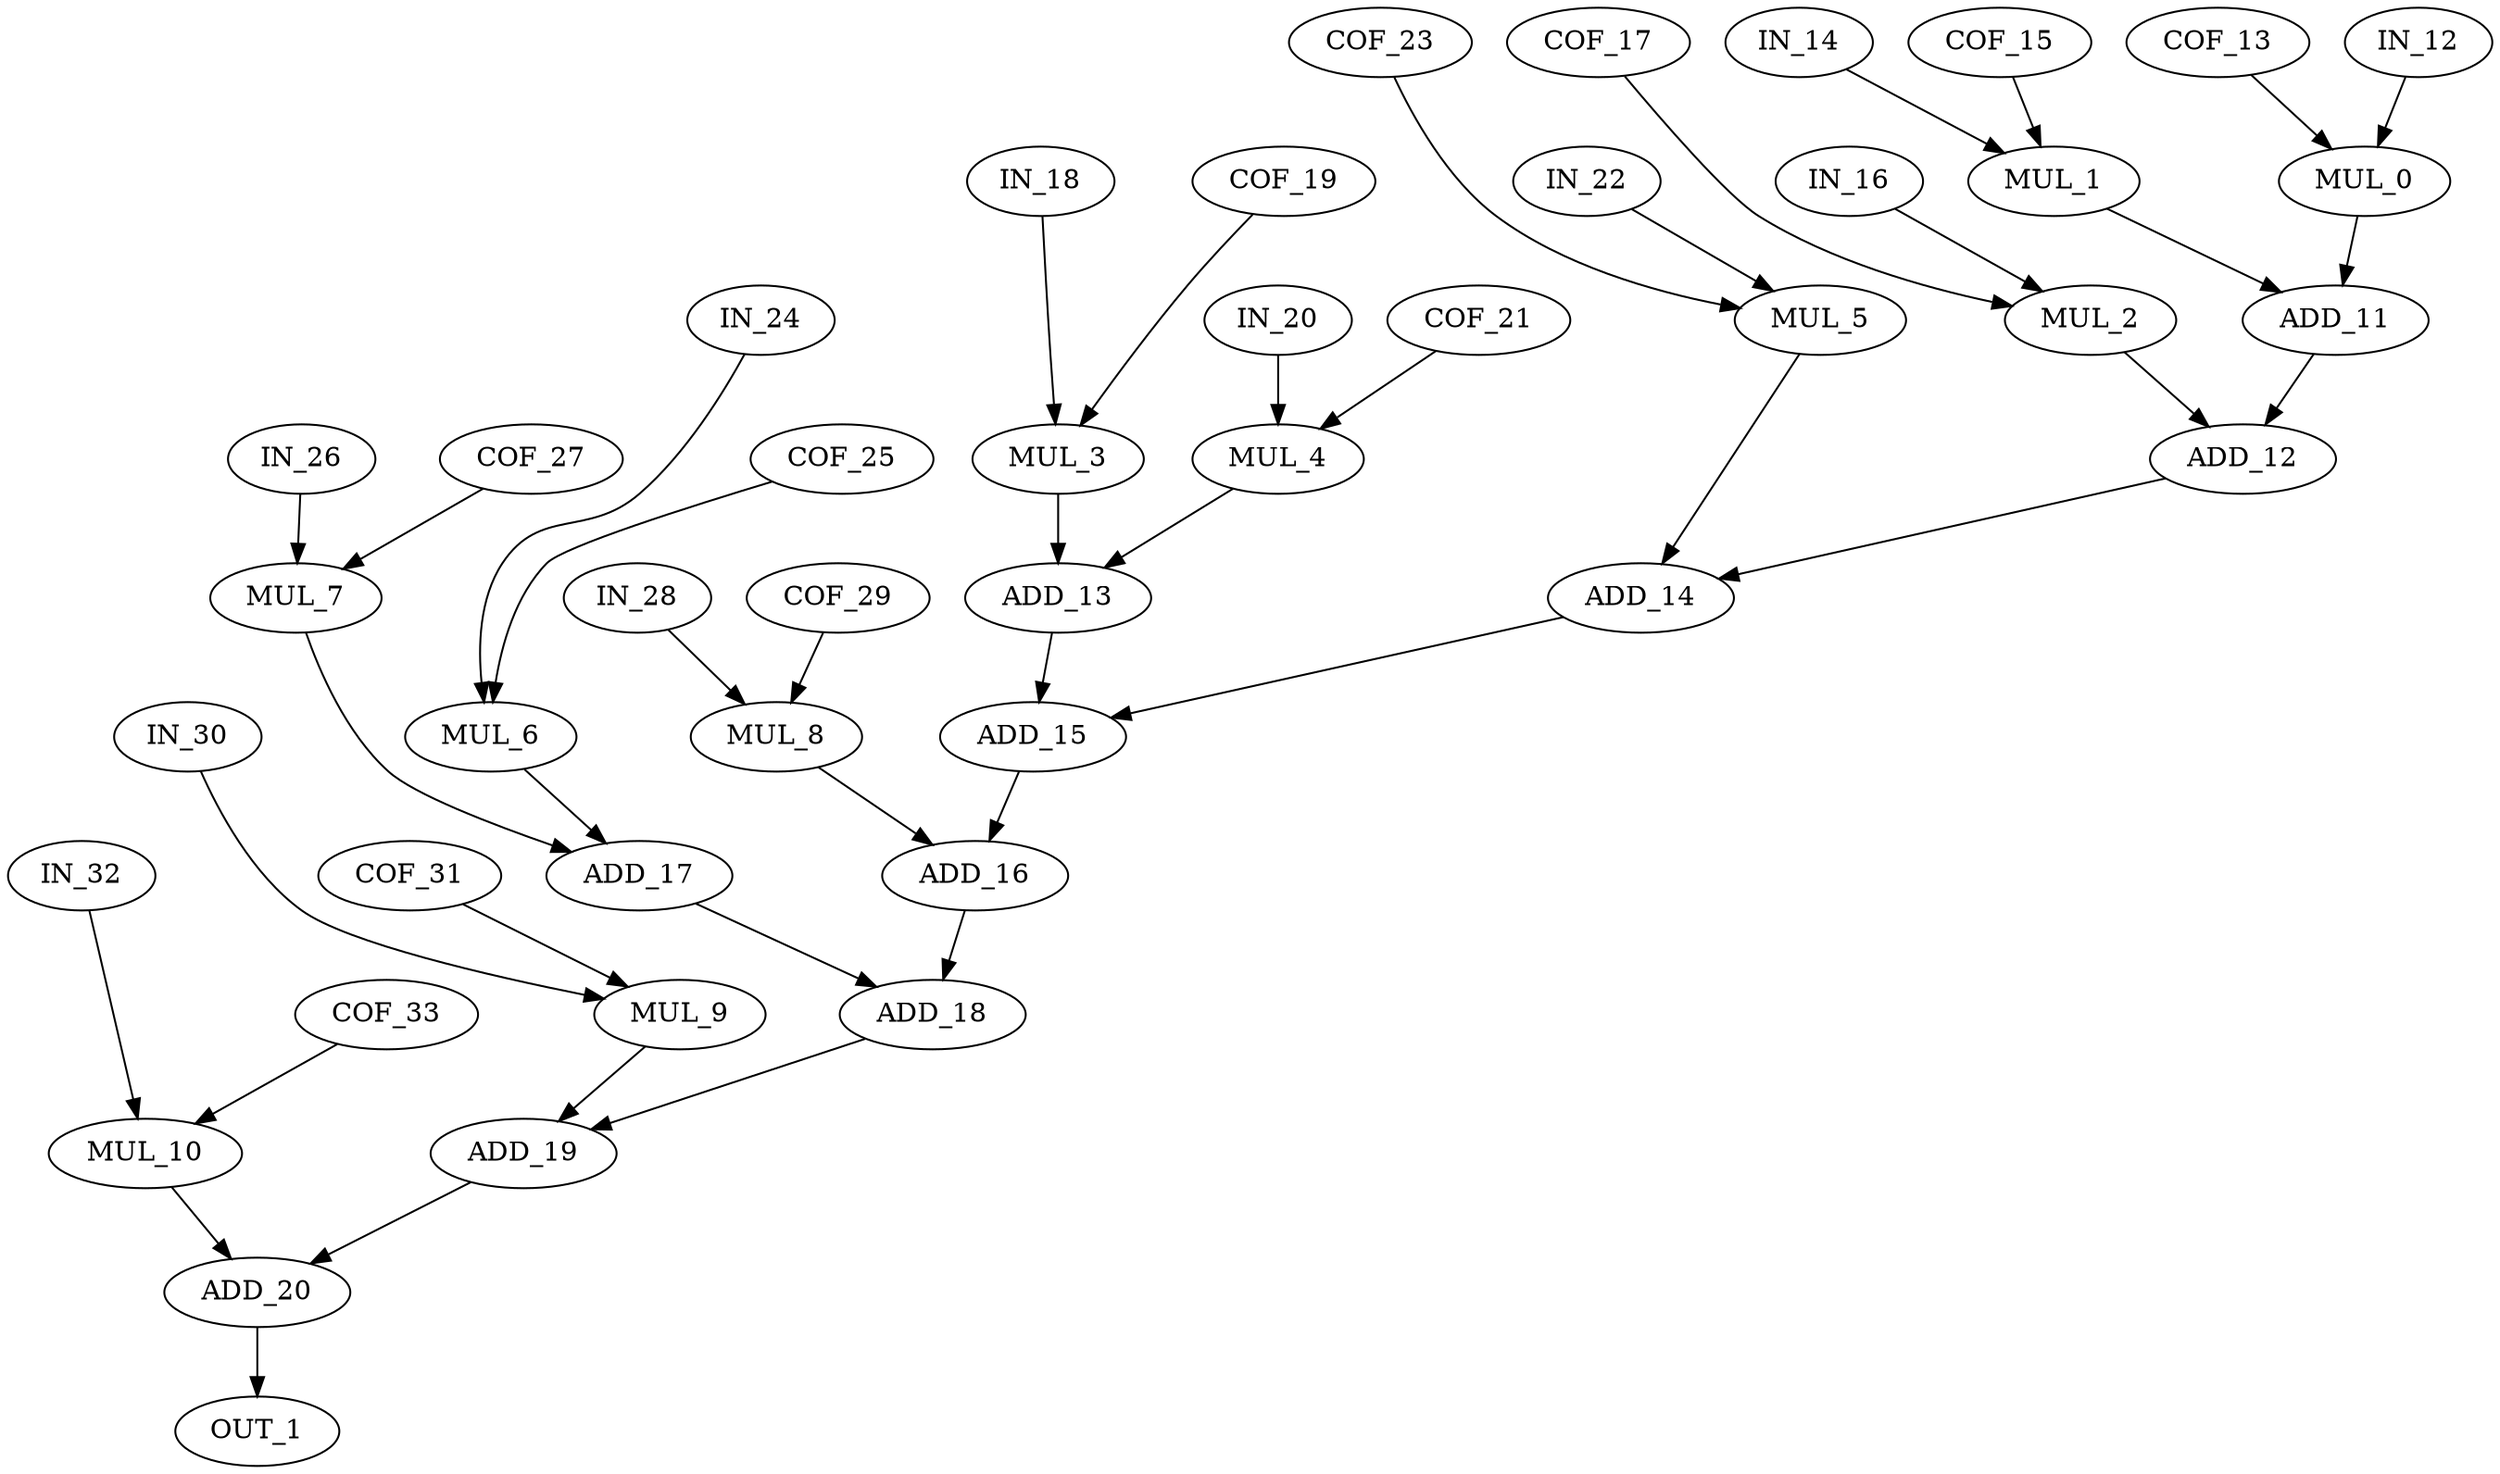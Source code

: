 digraph G {
    ADD_11;
    ADD_12;
    MUL_8;
    ADD_16;
    IN_32;
    MUL_10;
    MUL_7;
    ADD_17;
    IN_26;
    IN_28;
    ADD_18;
    IN_18;
    MUL_3;
    COF_23;
    MUL_5;
    MUL_4;
    ADD_13;
    ADD_15;
    ADD_20;
    COF_27;
    COF_17;
    MUL_2;
    MUL_1;
    IN_24;
    MUL_6;
    COF_13;
    MUL_0;
    IN_30;
    MUL_9;
    COF_33;
    ADD_14;
    ADD_19;
    IN_20;
    COF_25;
    IN_14;
    COF_21;
    OUT_1;
    IN_22;
    IN_16;
    COF_29;
    COF_31;
    COF_15;
    COF_19;
    IN_12;
    ADD_11 -> ADD_12 [weight=0];
    ADD_12 -> ADD_14 [weight=0];
    MUL_8 -> ADD_16 [weight=0];
    ADD_16 -> ADD_18 [weight=0];
    IN_32 -> MUL_10 [weight=0];
    MUL_10 -> ADD_20 [weight=0];
    MUL_7 -> ADD_17 [weight=0];
    ADD_17 -> ADD_18 [weight=0];
    IN_26 -> MUL_7 [weight=0];
    IN_28 -> MUL_8 [weight=0];
    ADD_18 -> ADD_19 [weight=0];
    IN_18 -> MUL_3 [weight=0];
    MUL_3 -> ADD_13 [weight=1];
    COF_23 -> MUL_5 [weight=0];
    MUL_5 -> ADD_14 [weight=0];
    MUL_4 -> ADD_13 [weight=0];
    ADD_13 -> ADD_15 [weight=0];
    ADD_15 -> ADD_16 [weight=0];
    ADD_20 -> OUT_1 [weight=0];
    COF_27 -> MUL_7 [weight=0];
    COF_17 -> MUL_2 [weight=0];
    MUL_2 -> ADD_12 [weight=0];
    MUL_1 -> ADD_11 [weight=0];
    IN_24 -> MUL_6 [weight=0];
    MUL_6 -> ADD_17 [weight=0];
    COF_13 -> MUL_0 [weight=0];
    MUL_0 -> ADD_11 [weight=0];
    IN_30 -> MUL_9 [weight=0];
    MUL_9 -> ADD_19 [weight=0];
    COF_33 -> MUL_10 [weight=0];
    ADD_14 -> ADD_15 [weight=0];
    ADD_19 -> ADD_20 [weight=0];
    IN_20 -> MUL_4 [weight=2];
    COF_25 -> MUL_6 [weight=0];
    IN_14 -> MUL_1 [weight=0];
    COF_21 -> MUL_4 [weight=1];
    IN_22 -> MUL_5 [weight=0];
    IN_16 -> MUL_2 [weight=0];
    COF_29 -> MUL_8 [weight=0];
    COF_31 -> MUL_9 [weight=0];
    COF_15 -> MUL_1 [weight=0];
    COF_19 -> MUL_3 [weight=0];
    IN_12 -> MUL_0 [weight=0];
}
